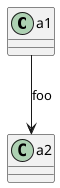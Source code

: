 {
  "sha1": "ov1bwgcwykqoak86jdutobonpkehc0k",
  "insertion": {
    "when": "2024-06-04T17:28:40.337Z",
    "user": "plantuml@gmail.com"
  }
}
@startuml
class a1
class a2
a1 --> a2 [[http://www.google.com]] : foo
@enduml
